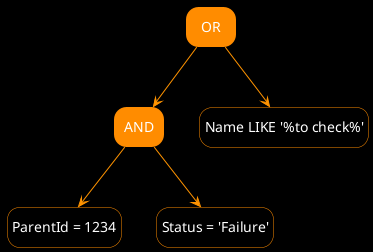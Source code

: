 @startuml

hide empty description

skinparam {
     ArrowColor #FF9300
     BackgroundColor #Black
     DefaultBackgroundColor #Black
    
     DefaultFontName "Iosevka SS08"
     DefaultFontColor #White
    
     Shadowing false
}

skinparam state {
    BackgroundColor #Black
    BorderColor #DarkOrange
}

state "OR" as OR #DarkOrange
state "AND" as AND #DarkOrange
state "ParentId = 1234" as ParentIdComparison
state "Status = 'Failure'" as StatusComparison
state "Name LIKE '%to check%'" as NameComparison

OR --> AND
OR --> NameComparison
AND --> ParentIdComparison
AND --> StatusComparison

@enduml
